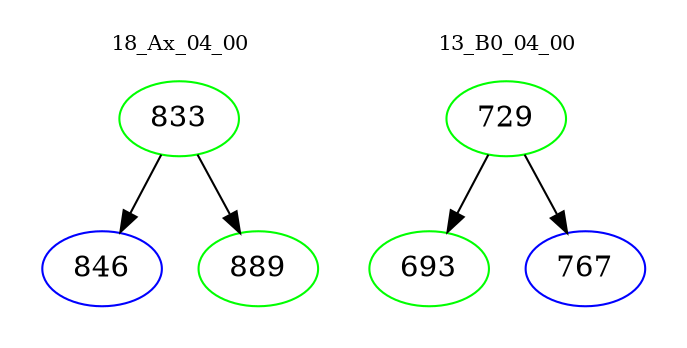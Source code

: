 digraph{
subgraph cluster_0 {
color = white
label = "18_Ax_04_00";
fontsize=10;
T0_833 [label="833", color="green"]
T0_833 -> T0_846 [color="black"]
T0_846 [label="846", color="blue"]
T0_833 -> T0_889 [color="black"]
T0_889 [label="889", color="green"]
}
subgraph cluster_1 {
color = white
label = "13_B0_04_00";
fontsize=10;
T1_729 [label="729", color="green"]
T1_729 -> T1_693 [color="black"]
T1_693 [label="693", color="green"]
T1_729 -> T1_767 [color="black"]
T1_767 [label="767", color="blue"]
}
}
